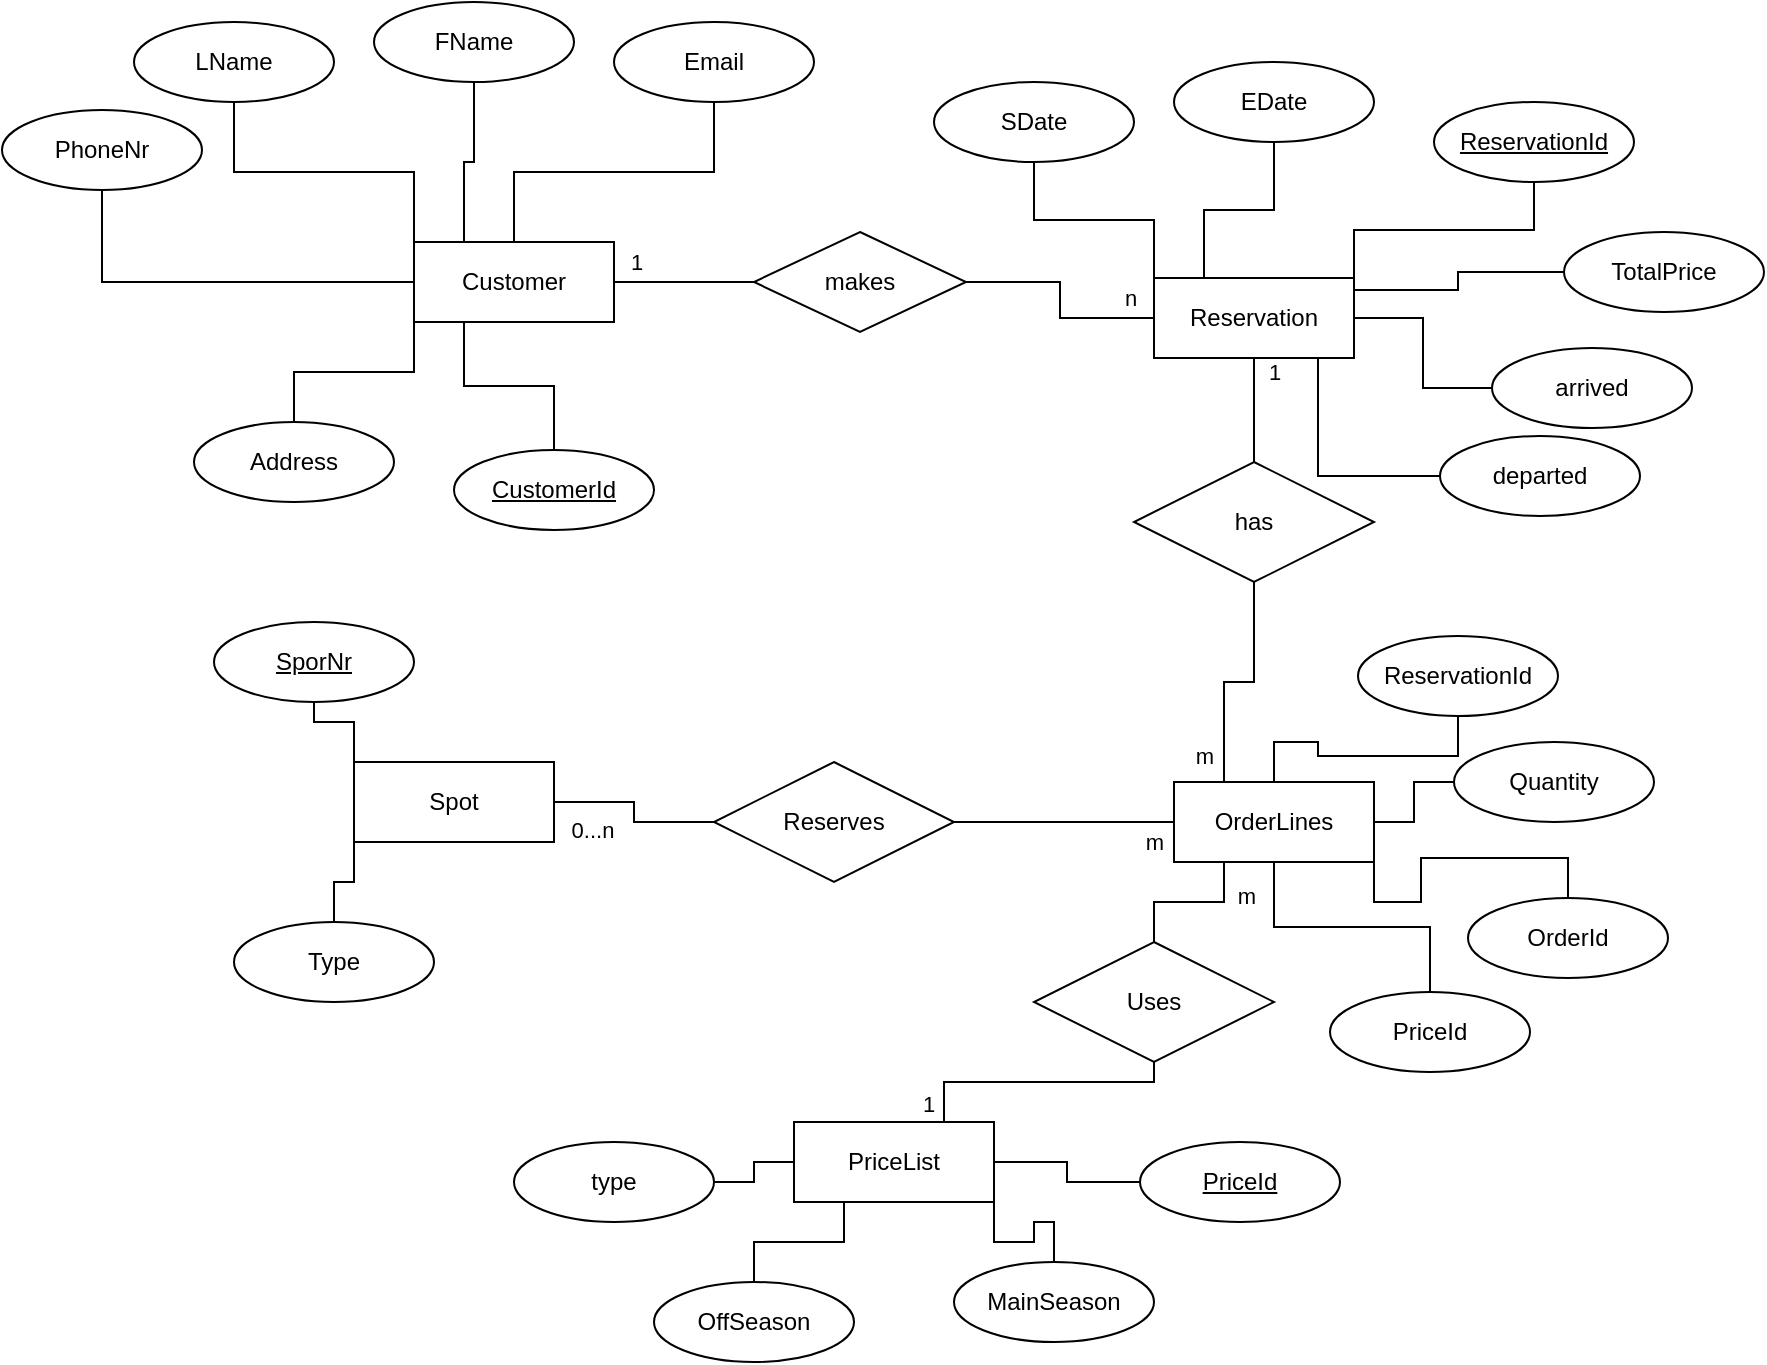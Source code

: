 <mxfile version="15.3.8" type="device"><diagram id="WqrmCXdeUj0o3bCWflmX" name="Page-1"><mxGraphModel dx="981" dy="583" grid="0" gridSize="10" guides="1" tooltips="1" connect="1" arrows="1" fold="1" page="1" pageScale="1" pageWidth="1169" pageHeight="827" math="0" shadow="0"><root><mxCell id="0"/><mxCell id="1" parent="0"/><mxCell id="rDg-asGhLproKsM9K8IZ-10" style="edgeStyle=orthogonalEdgeStyle;rounded=0;orthogonalLoop=1;jettySize=auto;html=1;exitX=0;exitY=0;exitDx=0;exitDy=0;endArrow=none;endFill=0;" parent="1" source="rDg-asGhLproKsM9K8IZ-1" target="rDg-asGhLproKsM9K8IZ-4" edge="1"><mxGeometry relative="1" as="geometry"/></mxCell><mxCell id="rDg-asGhLproKsM9K8IZ-11" style="edgeStyle=orthogonalEdgeStyle;rounded=0;orthogonalLoop=1;jettySize=auto;html=1;exitX=0.25;exitY=0;exitDx=0;exitDy=0;endArrow=none;endFill=0;" parent="1" source="rDg-asGhLproKsM9K8IZ-1" target="rDg-asGhLproKsM9K8IZ-3" edge="1"><mxGeometry relative="1" as="geometry"/></mxCell><mxCell id="rDg-asGhLproKsM9K8IZ-12" style="edgeStyle=orthogonalEdgeStyle;rounded=0;orthogonalLoop=1;jettySize=auto;html=1;exitX=0.5;exitY=0;exitDx=0;exitDy=0;endArrow=none;endFill=0;" parent="1" source="rDg-asGhLproKsM9K8IZ-1" target="rDg-asGhLproKsM9K8IZ-5" edge="1"><mxGeometry relative="1" as="geometry"/></mxCell><mxCell id="rDg-asGhLproKsM9K8IZ-13" style="edgeStyle=orthogonalEdgeStyle;rounded=0;orthogonalLoop=1;jettySize=auto;html=1;exitX=0;exitY=0.5;exitDx=0;exitDy=0;endArrow=none;endFill=0;" parent="1" source="rDg-asGhLproKsM9K8IZ-1" target="rDg-asGhLproKsM9K8IZ-6" edge="1"><mxGeometry relative="1" as="geometry"/></mxCell><mxCell id="rDg-asGhLproKsM9K8IZ-14" style="edgeStyle=orthogonalEdgeStyle;rounded=0;orthogonalLoop=1;jettySize=auto;html=1;exitX=0;exitY=1;exitDx=0;exitDy=0;endArrow=none;endFill=0;" parent="1" source="rDg-asGhLproKsM9K8IZ-1" target="rDg-asGhLproKsM9K8IZ-8" edge="1"><mxGeometry relative="1" as="geometry"/></mxCell><mxCell id="rDg-asGhLproKsM9K8IZ-15" style="edgeStyle=orthogonalEdgeStyle;rounded=0;orthogonalLoop=1;jettySize=auto;html=1;exitX=0.25;exitY=1;exitDx=0;exitDy=0;endArrow=none;endFill=0;" parent="1" source="rDg-asGhLproKsM9K8IZ-1" target="rDg-asGhLproKsM9K8IZ-9" edge="1"><mxGeometry relative="1" as="geometry"/></mxCell><mxCell id="rDg-asGhLproKsM9K8IZ-28" style="edgeStyle=orthogonalEdgeStyle;rounded=0;orthogonalLoop=1;jettySize=auto;html=1;exitX=1;exitY=0.5;exitDx=0;exitDy=0;endArrow=none;endFill=0;" parent="1" source="rDg-asGhLproKsM9K8IZ-1" target="rDg-asGhLproKsM9K8IZ-26" edge="1"><mxGeometry relative="1" as="geometry"><Array as="points"><mxPoint x="589" y="235"/><mxPoint x="589" y="235"/></Array></mxGeometry></mxCell><mxCell id="rDg-asGhLproKsM9K8IZ-29" value="1" style="edgeLabel;html=1;align=center;verticalAlign=middle;resizable=0;points=[];" parent="rDg-asGhLproKsM9K8IZ-28" vertex="1" connectable="0"><mxGeometry x="-0.762" relative="1" as="geometry"><mxPoint x="2" y="-10" as="offset"/></mxGeometry></mxCell><mxCell id="rDg-asGhLproKsM9K8IZ-1" value="Customer" style="whiteSpace=wrap;html=1;align=center;" parent="1" vertex="1"><mxGeometry x="459" y="215" width="100" height="40" as="geometry"/></mxCell><mxCell id="rDg-asGhLproKsM9K8IZ-3" value="FName" style="ellipse;whiteSpace=wrap;html=1;align=center;" parent="1" vertex="1"><mxGeometry x="439" y="95" width="100" height="40" as="geometry"/></mxCell><mxCell id="rDg-asGhLproKsM9K8IZ-4" value="LName" style="ellipse;whiteSpace=wrap;html=1;align=center;" parent="1" vertex="1"><mxGeometry x="319" y="105" width="100" height="40" as="geometry"/></mxCell><mxCell id="rDg-asGhLproKsM9K8IZ-5" value="Email" style="ellipse;whiteSpace=wrap;html=1;align=center;" parent="1" vertex="1"><mxGeometry x="559" y="105" width="100" height="40" as="geometry"/></mxCell><mxCell id="rDg-asGhLproKsM9K8IZ-6" value="PhoneNr" style="ellipse;whiteSpace=wrap;html=1;align=center;" parent="1" vertex="1"><mxGeometry x="253" y="149" width="100" height="40" as="geometry"/></mxCell><mxCell id="rDg-asGhLproKsM9K8IZ-8" value="Address" style="ellipse;whiteSpace=wrap;html=1;align=center;" parent="1" vertex="1"><mxGeometry x="349" y="305" width="100" height="40" as="geometry"/></mxCell><mxCell id="rDg-asGhLproKsM9K8IZ-9" value="&lt;u&gt;CustomerId&lt;/u&gt;" style="ellipse;whiteSpace=wrap;html=1;align=center;" parent="1" vertex="1"><mxGeometry x="479" y="319" width="100" height="40" as="geometry"/></mxCell><mxCell id="rDg-asGhLproKsM9K8IZ-21" style="edgeStyle=orthogonalEdgeStyle;rounded=0;orthogonalLoop=1;jettySize=auto;html=1;exitX=0;exitY=0;exitDx=0;exitDy=0;endArrow=none;endFill=0;" parent="1" source="rDg-asGhLproKsM9K8IZ-16" target="rDg-asGhLproKsM9K8IZ-20" edge="1"><mxGeometry relative="1" as="geometry"/></mxCell><mxCell id="rDg-asGhLproKsM9K8IZ-22" style="edgeStyle=orthogonalEdgeStyle;rounded=0;orthogonalLoop=1;jettySize=auto;html=1;exitX=0.25;exitY=0;exitDx=0;exitDy=0;endArrow=none;endFill=0;" parent="1" source="rDg-asGhLproKsM9K8IZ-16" target="rDg-asGhLproKsM9K8IZ-18" edge="1"><mxGeometry relative="1" as="geometry"/></mxCell><mxCell id="rDg-asGhLproKsM9K8IZ-23" style="edgeStyle=orthogonalEdgeStyle;rounded=0;orthogonalLoop=1;jettySize=auto;html=1;exitX=1;exitY=0;exitDx=0;exitDy=0;endArrow=none;endFill=0;" parent="1" source="rDg-asGhLproKsM9K8IZ-16" target="rDg-asGhLproKsM9K8IZ-19" edge="1"><mxGeometry relative="1" as="geometry"/></mxCell><mxCell id="rDg-asGhLproKsM9K8IZ-27" style="edgeStyle=orthogonalEdgeStyle;rounded=0;orthogonalLoop=1;jettySize=auto;html=1;exitX=0;exitY=0.5;exitDx=0;exitDy=0;endArrow=none;endFill=0;" parent="1" source="rDg-asGhLproKsM9K8IZ-16" target="rDg-asGhLproKsM9K8IZ-26" edge="1"><mxGeometry relative="1" as="geometry"/></mxCell><mxCell id="rDg-asGhLproKsM9K8IZ-30" value="n" style="edgeLabel;html=1;align=center;verticalAlign=middle;resizable=0;points=[];" parent="rDg-asGhLproKsM9K8IZ-27" vertex="1" connectable="0"><mxGeometry x="-0.74" relative="1" as="geometry"><mxPoint x="2" y="-10" as="offset"/></mxGeometry></mxCell><mxCell id="rDg-asGhLproKsM9K8IZ-59" style="edgeStyle=orthogonalEdgeStyle;rounded=0;orthogonalLoop=1;jettySize=auto;html=1;exitX=0.5;exitY=1;exitDx=0;exitDy=0;endArrow=none;endFill=0;" parent="1" source="rDg-asGhLproKsM9K8IZ-16" target="rDg-asGhLproKsM9K8IZ-58" edge="1"><mxGeometry relative="1" as="geometry"/></mxCell><mxCell id="rDg-asGhLproKsM9K8IZ-61" value="1" style="edgeLabel;html=1;align=center;verticalAlign=middle;resizable=0;points=[];" parent="rDg-asGhLproKsM9K8IZ-59" vertex="1" connectable="0"><mxGeometry x="-0.733" relative="1" as="geometry"><mxPoint x="10" as="offset"/></mxGeometry></mxCell><mxCell id="rDg-asGhLproKsM9K8IZ-16" value="Reservation" style="whiteSpace=wrap;html=1;align=center;" parent="1" vertex="1"><mxGeometry x="829" y="233" width="100" height="40" as="geometry"/></mxCell><mxCell id="rDg-asGhLproKsM9K8IZ-18" value="EDate" style="ellipse;whiteSpace=wrap;html=1;align=center;" parent="1" vertex="1"><mxGeometry x="839" y="125" width="100" height="40" as="geometry"/></mxCell><mxCell id="rDg-asGhLproKsM9K8IZ-19" value="&lt;u&gt;ReservationId&lt;/u&gt;" style="ellipse;whiteSpace=wrap;html=1;align=center;" parent="1" vertex="1"><mxGeometry x="969" y="145" width="100" height="40" as="geometry"/></mxCell><mxCell id="rDg-asGhLproKsM9K8IZ-20" value="SDate" style="ellipse;whiteSpace=wrap;html=1;align=center;" parent="1" vertex="1"><mxGeometry x="719" y="135" width="100" height="40" as="geometry"/></mxCell><mxCell id="rDg-asGhLproKsM9K8IZ-26" value="makes" style="shape=rhombus;perimeter=rhombusPerimeter;whiteSpace=wrap;html=1;align=center;" parent="1" vertex="1"><mxGeometry x="629" y="210" width="106" height="50" as="geometry"/></mxCell><mxCell id="rDg-asGhLproKsM9K8IZ-36" style="edgeStyle=orthogonalEdgeStyle;rounded=0;orthogonalLoop=1;jettySize=auto;html=1;exitX=1;exitY=1;exitDx=0;exitDy=0;endArrow=none;endFill=0;" parent="1" source="rDg-asGhLproKsM9K8IZ-31" target="rDg-asGhLproKsM9K8IZ-32" edge="1"><mxGeometry relative="1" as="geometry"/></mxCell><mxCell id="rDg-asGhLproKsM9K8IZ-54" style="edgeStyle=orthogonalEdgeStyle;rounded=0;orthogonalLoop=1;jettySize=auto;html=1;exitX=0.25;exitY=1;exitDx=0;exitDy=0;endArrow=none;endFill=0;" parent="1" source="rDg-asGhLproKsM9K8IZ-31" target="rDg-asGhLproKsM9K8IZ-53" edge="1"><mxGeometry relative="1" as="geometry"><Array as="points"><mxPoint x="864" y="545"/><mxPoint x="829" y="545"/></Array></mxGeometry></mxCell><mxCell id="rDg-asGhLproKsM9K8IZ-63" value="m" style="edgeLabel;html=1;align=center;verticalAlign=middle;resizable=0;points=[];" parent="rDg-asGhLproKsM9K8IZ-54" vertex="1" connectable="0"><mxGeometry x="-0.814" relative="1" as="geometry"><mxPoint x="11" y="10" as="offset"/></mxGeometry></mxCell><mxCell id="rDg-asGhLproKsM9K8IZ-55" style="edgeStyle=orthogonalEdgeStyle;rounded=0;orthogonalLoop=1;jettySize=auto;html=1;exitX=0;exitY=0.5;exitDx=0;exitDy=0;endArrow=none;endFill=0;" parent="1" source="rDg-asGhLproKsM9K8IZ-31" target="rDg-asGhLproKsM9K8IZ-52" edge="1"><mxGeometry relative="1" as="geometry"/></mxCell><mxCell id="rDg-asGhLproKsM9K8IZ-65" value="m" style="edgeLabel;html=1;align=center;verticalAlign=middle;resizable=0;points=[];" parent="rDg-asGhLproKsM9K8IZ-55" vertex="1" connectable="0"><mxGeometry x="-0.808" relative="1" as="geometry"><mxPoint y="10" as="offset"/></mxGeometry></mxCell><mxCell id="rDg-asGhLproKsM9K8IZ-60" style="edgeStyle=orthogonalEdgeStyle;rounded=0;orthogonalLoop=1;jettySize=auto;html=1;exitX=0.25;exitY=0;exitDx=0;exitDy=0;endArrow=none;endFill=0;" parent="1" source="rDg-asGhLproKsM9K8IZ-31" target="rDg-asGhLproKsM9K8IZ-58" edge="1"><mxGeometry relative="1" as="geometry"/></mxCell><mxCell id="rDg-asGhLproKsM9K8IZ-62" value="m" style="edgeLabel;html=1;align=center;verticalAlign=middle;resizable=0;points=[];" parent="rDg-asGhLproKsM9K8IZ-60" vertex="1" connectable="0"><mxGeometry x="-0.774" relative="1" as="geometry"><mxPoint x="-10" as="offset"/></mxGeometry></mxCell><mxCell id="rDg-asGhLproKsM9K8IZ-31" value="OrderLines" style="whiteSpace=wrap;html=1;align=center;" parent="1" vertex="1"><mxGeometry x="839" y="485" width="100" height="40" as="geometry"/></mxCell><mxCell id="rDg-asGhLproKsM9K8IZ-32" value="OrderId" style="ellipse;whiteSpace=wrap;html=1;align=center;" parent="1" vertex="1"><mxGeometry x="986" y="543" width="100" height="40" as="geometry"/></mxCell><mxCell id="rDg-asGhLproKsM9K8IZ-76" style="edgeStyle=orthogonalEdgeStyle;rounded=0;orthogonalLoop=1;jettySize=auto;html=1;endArrow=none;endFill=0;" parent="1" source="rDg-asGhLproKsM9K8IZ-34" target="rDg-asGhLproKsM9K8IZ-31" edge="1"><mxGeometry relative="1" as="geometry"/></mxCell><mxCell id="rDg-asGhLproKsM9K8IZ-34" value="Quantity" style="ellipse;whiteSpace=wrap;html=1;align=center;" parent="1" vertex="1"><mxGeometry x="979" y="465" width="100" height="40" as="geometry"/></mxCell><mxCell id="rDg-asGhLproKsM9K8IZ-47" style="edgeStyle=orthogonalEdgeStyle;rounded=0;orthogonalLoop=1;jettySize=auto;html=1;exitX=0;exitY=0;exitDx=0;exitDy=0;endArrow=none;endFill=0;" parent="1" source="rDg-asGhLproKsM9K8IZ-37" target="rDg-asGhLproKsM9K8IZ-45" edge="1"><mxGeometry relative="1" as="geometry"/></mxCell><mxCell id="rDg-asGhLproKsM9K8IZ-48" style="edgeStyle=orthogonalEdgeStyle;rounded=0;orthogonalLoop=1;jettySize=auto;html=1;exitX=0;exitY=1;exitDx=0;exitDy=0;endArrow=none;endFill=0;" parent="1" source="rDg-asGhLproKsM9K8IZ-37" target="rDg-asGhLproKsM9K8IZ-46" edge="1"><mxGeometry relative="1" as="geometry"/></mxCell><mxCell id="rDg-asGhLproKsM9K8IZ-56" style="edgeStyle=orthogonalEdgeStyle;rounded=0;orthogonalLoop=1;jettySize=auto;html=1;exitX=1;exitY=0.5;exitDx=0;exitDy=0;endArrow=none;endFill=0;" parent="1" source="rDg-asGhLproKsM9K8IZ-37" target="rDg-asGhLproKsM9K8IZ-52" edge="1"><mxGeometry relative="1" as="geometry"/></mxCell><mxCell id="rDg-asGhLproKsM9K8IZ-66" value="0...n" style="edgeLabel;html=1;align=center;verticalAlign=middle;resizable=0;points=[];" parent="rDg-asGhLproKsM9K8IZ-56" vertex="1" connectable="0"><mxGeometry x="-0.77" y="-1" relative="1" as="geometry"><mxPoint x="8" y="13" as="offset"/></mxGeometry></mxCell><mxCell id="rDg-asGhLproKsM9K8IZ-37" value="Spot" style="whiteSpace=wrap;html=1;align=center;" parent="1" vertex="1"><mxGeometry x="429" y="475" width="100" height="40" as="geometry"/></mxCell><mxCell id="rDg-asGhLproKsM9K8IZ-42" style="edgeStyle=orthogonalEdgeStyle;rounded=0;orthogonalLoop=1;jettySize=auto;html=1;exitX=1;exitY=1;exitDx=0;exitDy=0;endArrow=none;endFill=0;" parent="1" source="rDg-asGhLproKsM9K8IZ-38" target="rDg-asGhLproKsM9K8IZ-41" edge="1"><mxGeometry relative="1" as="geometry"/></mxCell><mxCell id="rDg-asGhLproKsM9K8IZ-43" style="edgeStyle=orthogonalEdgeStyle;rounded=0;orthogonalLoop=1;jettySize=auto;html=1;exitX=0.25;exitY=1;exitDx=0;exitDy=0;endArrow=none;endFill=0;" parent="1" source="rDg-asGhLproKsM9K8IZ-38" target="rDg-asGhLproKsM9K8IZ-39" edge="1"><mxGeometry relative="1" as="geometry"/></mxCell><mxCell id="rDg-asGhLproKsM9K8IZ-44" style="edgeStyle=orthogonalEdgeStyle;rounded=0;orthogonalLoop=1;jettySize=auto;html=1;exitX=0;exitY=0.5;exitDx=0;exitDy=0;endArrow=none;endFill=0;" parent="1" source="rDg-asGhLproKsM9K8IZ-38" target="rDg-asGhLproKsM9K8IZ-40" edge="1"><mxGeometry relative="1" as="geometry"/></mxCell><mxCell id="rDg-asGhLproKsM9K8IZ-57" style="edgeStyle=orthogonalEdgeStyle;rounded=0;orthogonalLoop=1;jettySize=auto;html=1;exitX=0.75;exitY=0;exitDx=0;exitDy=0;endArrow=none;endFill=0;" parent="1" source="rDg-asGhLproKsM9K8IZ-38" target="rDg-asGhLproKsM9K8IZ-53" edge="1"><mxGeometry relative="1" as="geometry"><Array as="points"><mxPoint x="724" y="635"/><mxPoint x="829" y="635"/></Array></mxGeometry></mxCell><mxCell id="rDg-asGhLproKsM9K8IZ-64" value="1" style="edgeLabel;html=1;align=center;verticalAlign=middle;resizable=0;points=[];" parent="rDg-asGhLproKsM9K8IZ-57" vertex="1" connectable="0"><mxGeometry x="-0.771" y="1" relative="1" as="geometry"><mxPoint x="-7" y="6" as="offset"/></mxGeometry></mxCell><mxCell id="rDg-asGhLproKsM9K8IZ-38" value="PriceList" style="whiteSpace=wrap;html=1;align=center;" parent="1" vertex="1"><mxGeometry x="649" y="655" width="100" height="40" as="geometry"/></mxCell><mxCell id="rDg-asGhLproKsM9K8IZ-39" value="OffSeason" style="ellipse;whiteSpace=wrap;html=1;align=center;" parent="1" vertex="1"><mxGeometry x="579" y="735" width="100" height="40" as="geometry"/></mxCell><mxCell id="rDg-asGhLproKsM9K8IZ-40" value="type" style="ellipse;whiteSpace=wrap;html=1;align=center;" parent="1" vertex="1"><mxGeometry x="509" y="665" width="100" height="40" as="geometry"/></mxCell><mxCell id="rDg-asGhLproKsM9K8IZ-41" value="MainSeason" style="ellipse;whiteSpace=wrap;html=1;align=center;" parent="1" vertex="1"><mxGeometry x="729" y="725" width="100" height="40" as="geometry"/></mxCell><mxCell id="rDg-asGhLproKsM9K8IZ-45" value="&lt;u&gt;SporNr&lt;/u&gt;" style="ellipse;whiteSpace=wrap;html=1;align=center;" parent="1" vertex="1"><mxGeometry x="359" y="405" width="100" height="40" as="geometry"/></mxCell><mxCell id="rDg-asGhLproKsM9K8IZ-46" value="Type" style="ellipse;whiteSpace=wrap;html=1;align=center;" parent="1" vertex="1"><mxGeometry x="369" y="555" width="100" height="40" as="geometry"/></mxCell><mxCell id="rDg-asGhLproKsM9K8IZ-52" value="Reserves" style="shape=rhombus;perimeter=rhombusPerimeter;whiteSpace=wrap;html=1;align=center;" parent="1" vertex="1"><mxGeometry x="609" y="475" width="120" height="60" as="geometry"/></mxCell><mxCell id="rDg-asGhLproKsM9K8IZ-53" value="Uses" style="shape=rhombus;perimeter=rhombusPerimeter;whiteSpace=wrap;html=1;align=center;" parent="1" vertex="1"><mxGeometry x="769" y="565" width="120" height="60" as="geometry"/></mxCell><mxCell id="rDg-asGhLproKsM9K8IZ-58" value="has" style="shape=rhombus;perimeter=rhombusPerimeter;whiteSpace=wrap;html=1;align=center;" parent="1" vertex="1"><mxGeometry x="819" y="325" width="120" height="60" as="geometry"/></mxCell><mxCell id="rDg-asGhLproKsM9K8IZ-68" style="edgeStyle=orthogonalEdgeStyle;rounded=0;orthogonalLoop=1;jettySize=auto;html=1;exitX=0;exitY=0.5;exitDx=0;exitDy=0;endArrow=none;endFill=0;" parent="1" source="rDg-asGhLproKsM9K8IZ-67" target="rDg-asGhLproKsM9K8IZ-38" edge="1"><mxGeometry relative="1" as="geometry"/></mxCell><mxCell id="rDg-asGhLproKsM9K8IZ-67" value="&lt;u&gt;PriceId&lt;/u&gt;" style="ellipse;whiteSpace=wrap;html=1;align=center;" parent="1" vertex="1"><mxGeometry x="822" y="665" width="100" height="40" as="geometry"/></mxCell><mxCell id="rDg-asGhLproKsM9K8IZ-73" style="edgeStyle=orthogonalEdgeStyle;rounded=0;orthogonalLoop=1;jettySize=auto;html=1;endArrow=none;endFill=0;" parent="1" source="rDg-asGhLproKsM9K8IZ-72" target="rDg-asGhLproKsM9K8IZ-31" edge="1"><mxGeometry relative="1" as="geometry"/></mxCell><mxCell id="rDg-asGhLproKsM9K8IZ-72" value="PriceId" style="ellipse;whiteSpace=wrap;html=1;align=center;" parent="1" vertex="1"><mxGeometry x="917" y="590" width="100" height="40" as="geometry"/></mxCell><mxCell id="rDg-asGhLproKsM9K8IZ-77" style="edgeStyle=orthogonalEdgeStyle;rounded=0;orthogonalLoop=1;jettySize=auto;html=1;endArrow=none;endFill=0;" parent="1" source="rDg-asGhLproKsM9K8IZ-74" target="rDg-asGhLproKsM9K8IZ-31" edge="1"><mxGeometry relative="1" as="geometry"/></mxCell><mxCell id="rDg-asGhLproKsM9K8IZ-74" value="ReservationId" style="ellipse;whiteSpace=wrap;html=1;align=center;" parent="1" vertex="1"><mxGeometry x="931" y="412" width="100" height="40" as="geometry"/></mxCell><mxCell id="eOKNWTkWMhUulULXS-TW-5" style="edgeStyle=orthogonalEdgeStyle;rounded=0;orthogonalLoop=1;jettySize=auto;html=1;endArrow=none;endFill=0;" edge="1" parent="1" source="eOKNWTkWMhUulULXS-TW-4" target="rDg-asGhLproKsM9K8IZ-16"><mxGeometry relative="1" as="geometry"/></mxCell><mxCell id="eOKNWTkWMhUulULXS-TW-4" value="arrived" style="ellipse;whiteSpace=wrap;html=1;align=center;" vertex="1" parent="1"><mxGeometry x="998" y="268" width="100" height="40" as="geometry"/></mxCell><mxCell id="eOKNWTkWMhUulULXS-TW-7" style="edgeStyle=orthogonalEdgeStyle;rounded=0;orthogonalLoop=1;jettySize=auto;html=1;endArrow=none;endFill=0;" edge="1" parent="1" source="eOKNWTkWMhUulULXS-TW-6" target="rDg-asGhLproKsM9K8IZ-16"><mxGeometry relative="1" as="geometry"><Array as="points"><mxPoint x="981" y="230"/><mxPoint x="981" y="239"/></Array></mxGeometry></mxCell><mxCell id="eOKNWTkWMhUulULXS-TW-6" value="TotalPrice" style="ellipse;whiteSpace=wrap;html=1;align=center;" vertex="1" parent="1"><mxGeometry x="1034" y="210" width="100" height="40" as="geometry"/></mxCell><mxCell id="eOKNWTkWMhUulULXS-TW-9" style="edgeStyle=orthogonalEdgeStyle;rounded=0;orthogonalLoop=1;jettySize=auto;html=1;endArrow=none;endFill=0;" edge="1" parent="1" source="eOKNWTkWMhUulULXS-TW-8" target="rDg-asGhLproKsM9K8IZ-16"><mxGeometry relative="1" as="geometry"><Array as="points"><mxPoint x="911" y="332"/></Array></mxGeometry></mxCell><mxCell id="eOKNWTkWMhUulULXS-TW-8" value="departed" style="ellipse;whiteSpace=wrap;html=1;align=center;" vertex="1" parent="1"><mxGeometry x="972" y="312" width="100" height="40" as="geometry"/></mxCell></root></mxGraphModel></diagram></mxfile>